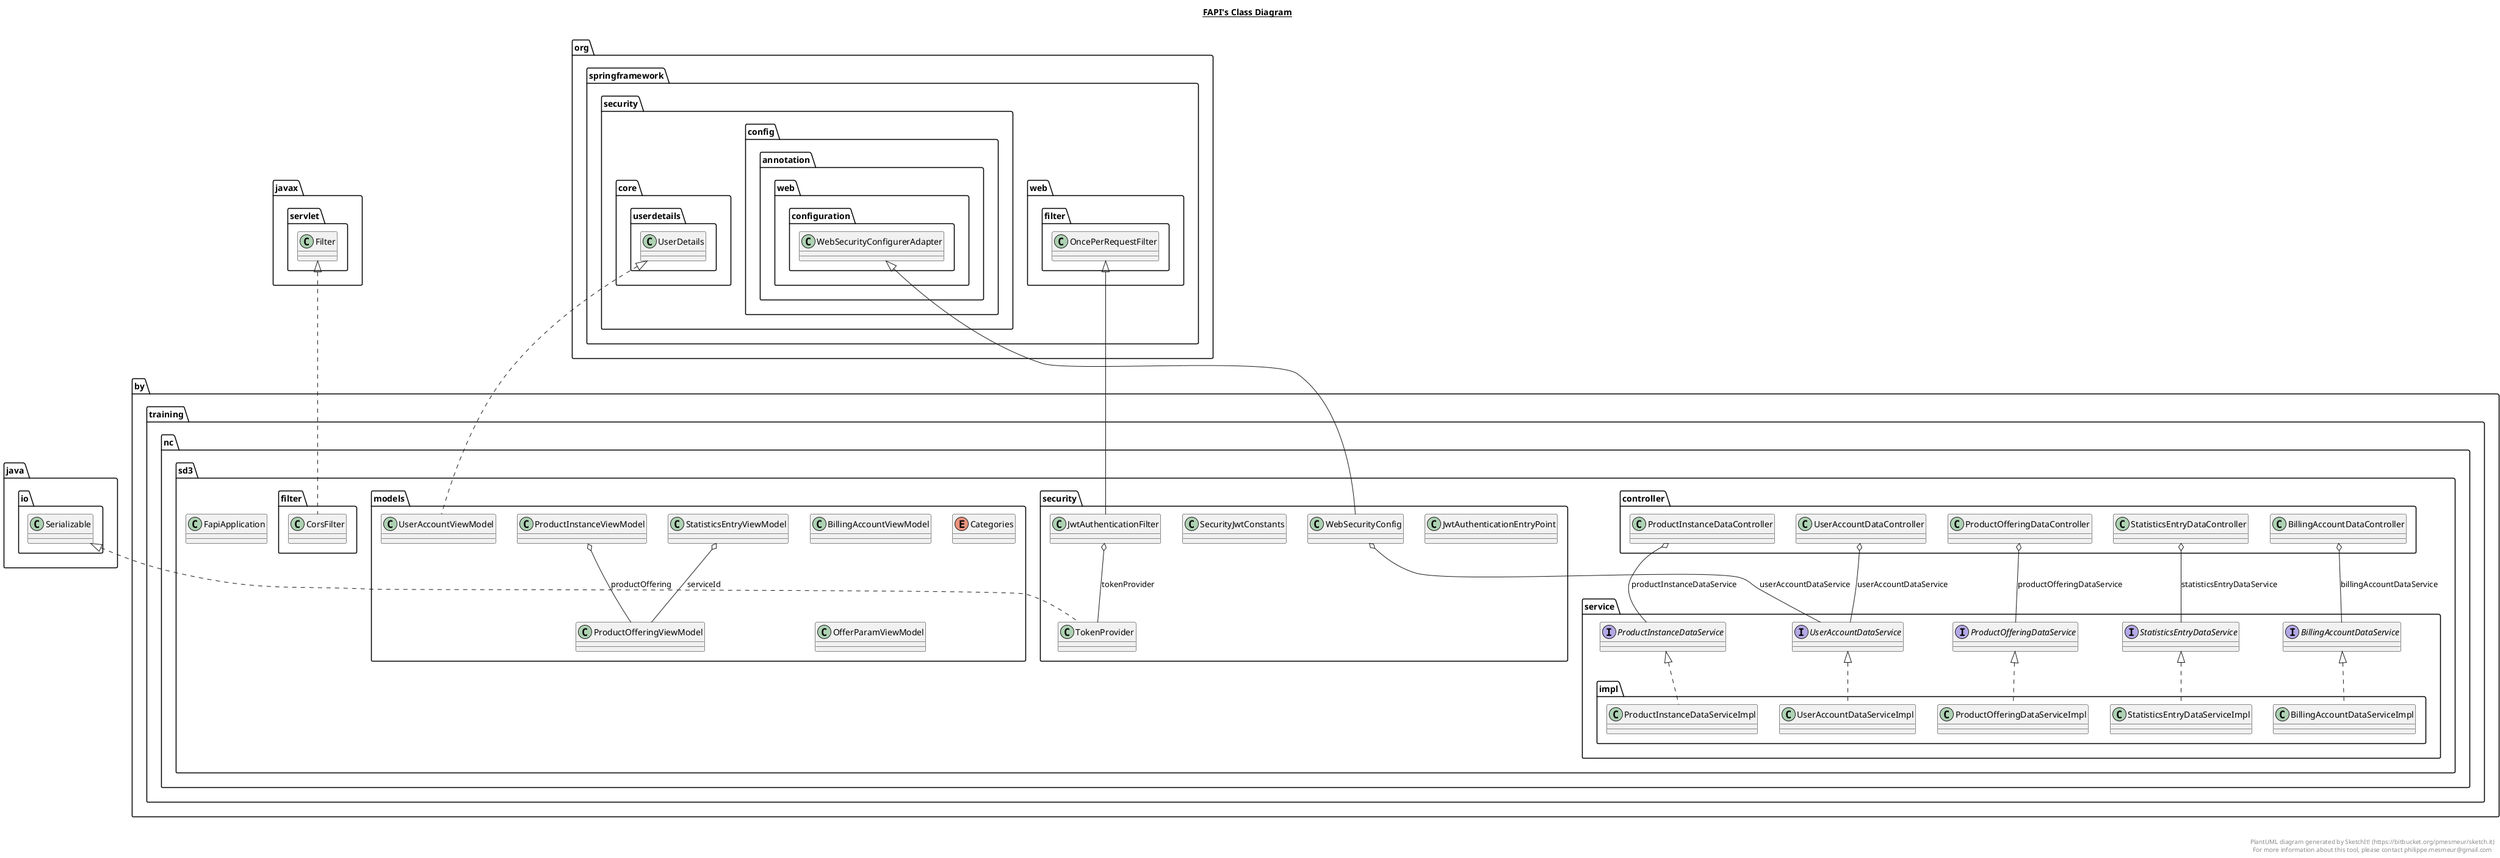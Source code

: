 @startuml

title __FAPI's Class Diagram__\n

  namespace by.training.nc.sd3 {
    class by.training.nc.sd3.FapiApplication {
    }
  }
  

  namespace by.training.nc.sd3 {
    namespace controller {
      class by.training.nc.sd3.controller.BillingAccountDataController {
      }
    }
  }
  

  namespace by.training.nc.sd3 {
    namespace controller {
      class by.training.nc.sd3.controller.ProductInstanceDataController {
      }
    }
  }
  

  namespace by.training.nc.sd3 {
    namespace controller {
      class by.training.nc.sd3.controller.ProductOfferingDataController {
      }
    }
  }
  

  namespace by.training.nc.sd3 {
    namespace controller {
      class by.training.nc.sd3.controller.StatisticsEntryDataController {
      }
    }
  }
  

  namespace by.training.nc.sd3 {
    namespace controller {
      class by.training.nc.sd3.controller.UserAccountDataController {
      }
    }
  }
  

  namespace by.training.nc.sd3 {
    namespace filter {
      class by.training.nc.sd3.filter.CorsFilter {
      }
    }
  }
  

  namespace by.training.nc.sd3 {
    namespace models {
      class by.training.nc.sd3.models.BillingAccountViewModel {
      }
    }
  }
  

  namespace by.training.nc.sd3 {
    namespace models {
      enum Categories {
      }
    }
  }
  

  namespace by.training.nc.sd3 {
    namespace models {
      class by.training.nc.sd3.models.OfferParamViewModel {
      }
    }
  }
  

  namespace by.training.nc.sd3 {
    namespace models {
      class by.training.nc.sd3.models.ProductInstanceViewModel {
      }
    }
  }
  

  namespace by.training.nc.sd3 {
    namespace models {
      class by.training.nc.sd3.models.ProductOfferingViewModel {
      }
    }
  }
  

  namespace by.training.nc.sd3 {
    namespace models {
      class by.training.nc.sd3.models.StatisticsEntryViewModel {
      }
    }
  }
  

  namespace by.training.nc.sd3 {
    namespace models {
      class by.training.nc.sd3.models.UserAccountViewModel {
      }
    }
  }
  

  namespace by.training.nc.sd3 {
    namespace security {
      class by.training.nc.sd3.security.JwtAuthenticationEntryPoint {
      }
    }
  }
  

  namespace by.training.nc.sd3 {
    namespace security {
      class by.training.nc.sd3.security.JwtAuthenticationFilter {
      }
    }
  }
  

  namespace by.training.nc.sd3 {
    namespace security {
      class by.training.nc.sd3.security.SecurityJwtConstants {
      }
    }
  }
  

  namespace by.training.nc.sd3 {
    namespace security {
      class by.training.nc.sd3.security.TokenProvider {
      }
    }
  }
  

  namespace by.training.nc.sd3 {
    namespace security {
      class by.training.nc.sd3.security.WebSecurityConfig {
      }
    }
  }
  

  namespace by.training.nc.sd3 {
    namespace service {
      interface by.training.nc.sd3.service.BillingAccountDataService {
      }
    }
  }
  

  namespace by.training.nc.sd3 {
    namespace service {
      interface by.training.nc.sd3.service.ProductInstanceDataService {
      }
    }
  }
  

  namespace by.training.nc.sd3 {
    namespace service {
      interface by.training.nc.sd3.service.ProductOfferingDataService {
      }
    }
  }
  

  namespace by.training.nc.sd3 {
    namespace service {
      interface by.training.nc.sd3.service.StatisticsEntryDataService {
      }
    }
  }
  

  namespace by.training.nc.sd3 {
    namespace service {
      interface by.training.nc.sd3.service.UserAccountDataService {
      }
    }
  }
  

  namespace by.training.nc.sd3 {
    namespace service {
      namespace impl {
        class by.training.nc.sd3.service.impl.BillingAccountDataServiceImpl {
        }
      }
    }
  }
  

  namespace by.training.nc.sd3 {
    namespace service {
      namespace impl {
        class by.training.nc.sd3.service.impl.ProductInstanceDataServiceImpl {
        }
      }
    }
  }
  

  namespace by.training.nc.sd3 {
    namespace service {
      namespace impl {
        class by.training.nc.sd3.service.impl.ProductOfferingDataServiceImpl {
        }
      }
    }
  }
  

  namespace by.training.nc.sd3 {
    namespace service {
      namespace impl {
        class by.training.nc.sd3.service.impl.StatisticsEntryDataServiceImpl {
        }
      }
    }
  }
  

  namespace by.training.nc.sd3 {
    namespace service {
      namespace impl {
        class by.training.nc.sd3.service.impl.UserAccountDataServiceImpl {
        }
      }
    }
  }
  

  by.training.nc.sd3.controller.BillingAccountDataController o-- by.training.nc.sd3.service.BillingAccountDataService : billingAccountDataService
  by.training.nc.sd3.controller.ProductInstanceDataController o-- by.training.nc.sd3.service.ProductInstanceDataService : productInstanceDataService
  by.training.nc.sd3.controller.ProductOfferingDataController o-- by.training.nc.sd3.service.ProductOfferingDataService : productOfferingDataService
  by.training.nc.sd3.controller.StatisticsEntryDataController o-- by.training.nc.sd3.service.StatisticsEntryDataService : statisticsEntryDataService
  by.training.nc.sd3.controller.UserAccountDataController o-- by.training.nc.sd3.service.UserAccountDataService : userAccountDataService
  by.training.nc.sd3.filter.CorsFilter .up.|> javax.servlet.Filter
  by.training.nc.sd3.models.ProductInstanceViewModel o-- by.training.nc.sd3.models.ProductOfferingViewModel : productOffering
  by.training.nc.sd3.models.StatisticsEntryViewModel o-- by.training.nc.sd3.models.ProductOfferingViewModel : serviceId
  by.training.nc.sd3.models.UserAccountViewModel .up.|> org.springframework.security.core.userdetails.UserDetails
  by.training.nc.sd3.security.JwtAuthenticationFilter -up-|> org.springframework.web.filter.OncePerRequestFilter
  by.training.nc.sd3.security.JwtAuthenticationFilter o-- by.training.nc.sd3.security.TokenProvider : tokenProvider
  by.training.nc.sd3.security.TokenProvider .up.|> java.io.Serializable
  by.training.nc.sd3.security.WebSecurityConfig -up-|> org.springframework.security.config.annotation.web.configuration.WebSecurityConfigurerAdapter
  by.training.nc.sd3.security.WebSecurityConfig o-- by.training.nc.sd3.service.UserAccountDataService : userAccountDataService
  by.training.nc.sd3.service.impl.BillingAccountDataServiceImpl .up.|> by.training.nc.sd3.service.BillingAccountDataService
  by.training.nc.sd3.service.impl.ProductInstanceDataServiceImpl .up.|> by.training.nc.sd3.service.ProductInstanceDataService
  by.training.nc.sd3.service.impl.ProductOfferingDataServiceImpl .up.|> by.training.nc.sd3.service.ProductOfferingDataService
  by.training.nc.sd3.service.impl.StatisticsEntryDataServiceImpl .up.|> by.training.nc.sd3.service.StatisticsEntryDataService
  by.training.nc.sd3.service.impl.UserAccountDataServiceImpl .up.|> by.training.nc.sd3.service.UserAccountDataService


right footer


PlantUML diagram generated by SketchIt! (https://bitbucket.org/pmesmeur/sketch.it)
For more information about this tool, please contact philippe.mesmeur@gmail.com
endfooter

@enduml
